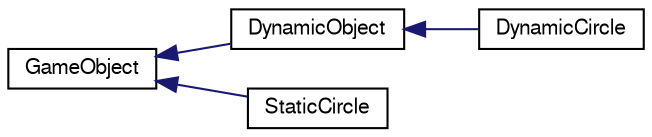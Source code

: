 digraph "Graphical Class Hierarchy"
{
  edge [fontname="FreeSans",fontsize="10",labelfontname="FreeSans",labelfontsize="10"];
  node [fontname="FreeSans",fontsize="10",shape=record];
  rankdir="LR";
  Node1 [label="GameObject",height=0.2,width=0.4,color="black", fillcolor="white", style="filled",URL="$class_game_object.html",tooltip="This is the parent class for all the possible objects, static objects inherit directly from this..."];
  Node1 -> Node2 [dir="back",color="midnightblue",fontsize="10",style="solid",fontname="FreeSans"];
  Node2 [label="DynamicObject",height=0.2,width=0.4,color="black", fillcolor="white", style="filled",URL="$class_dynamic_object.html",tooltip="This class sets any children to be dynamic. "];
  Node2 -> Node3 [dir="back",color="midnightblue",fontsize="10",style="solid",fontname="FreeSans"];
  Node3 [label="DynamicCircle",height=0.2,width=0.4,color="black", fillcolor="white", style="filled",URL="$class_dynamic_circle.html",tooltip="This class handles the construction and drawing of the dynaimc circles on the screen. "];
  Node1 -> Node4 [dir="back",color="midnightblue",fontsize="10",style="solid",fontname="FreeSans"];
  Node4 [label="StaticCircle",height=0.2,width=0.4,color="black", fillcolor="white", style="filled",URL="$class_static_circle.html",tooltip="This class handles the construction and drawing of the static circles on the screen. "];
}
